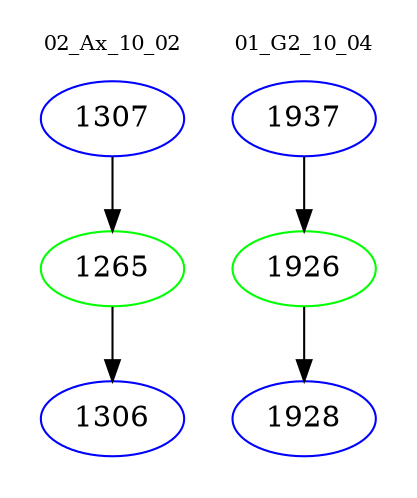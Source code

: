 digraph{
subgraph cluster_0 {
color = white
label = "02_Ax_10_02";
fontsize=10;
T0_1307 [label="1307", color="blue"]
T0_1307 -> T0_1265 [color="black"]
T0_1265 [label="1265", color="green"]
T0_1265 -> T0_1306 [color="black"]
T0_1306 [label="1306", color="blue"]
}
subgraph cluster_1 {
color = white
label = "01_G2_10_04";
fontsize=10;
T1_1937 [label="1937", color="blue"]
T1_1937 -> T1_1926 [color="black"]
T1_1926 [label="1926", color="green"]
T1_1926 -> T1_1928 [color="black"]
T1_1928 [label="1928", color="blue"]
}
}
